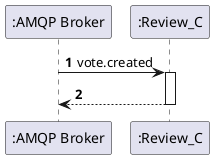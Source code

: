 @startuml
'https://plantuml.com/sequence-diagram

autoactivate on
autonumber

participant ":AMQP Broker" as bro
participant ":Review_C" as rev1

bro -> rev1: vote.created
rev1 --> bro:
@enduml